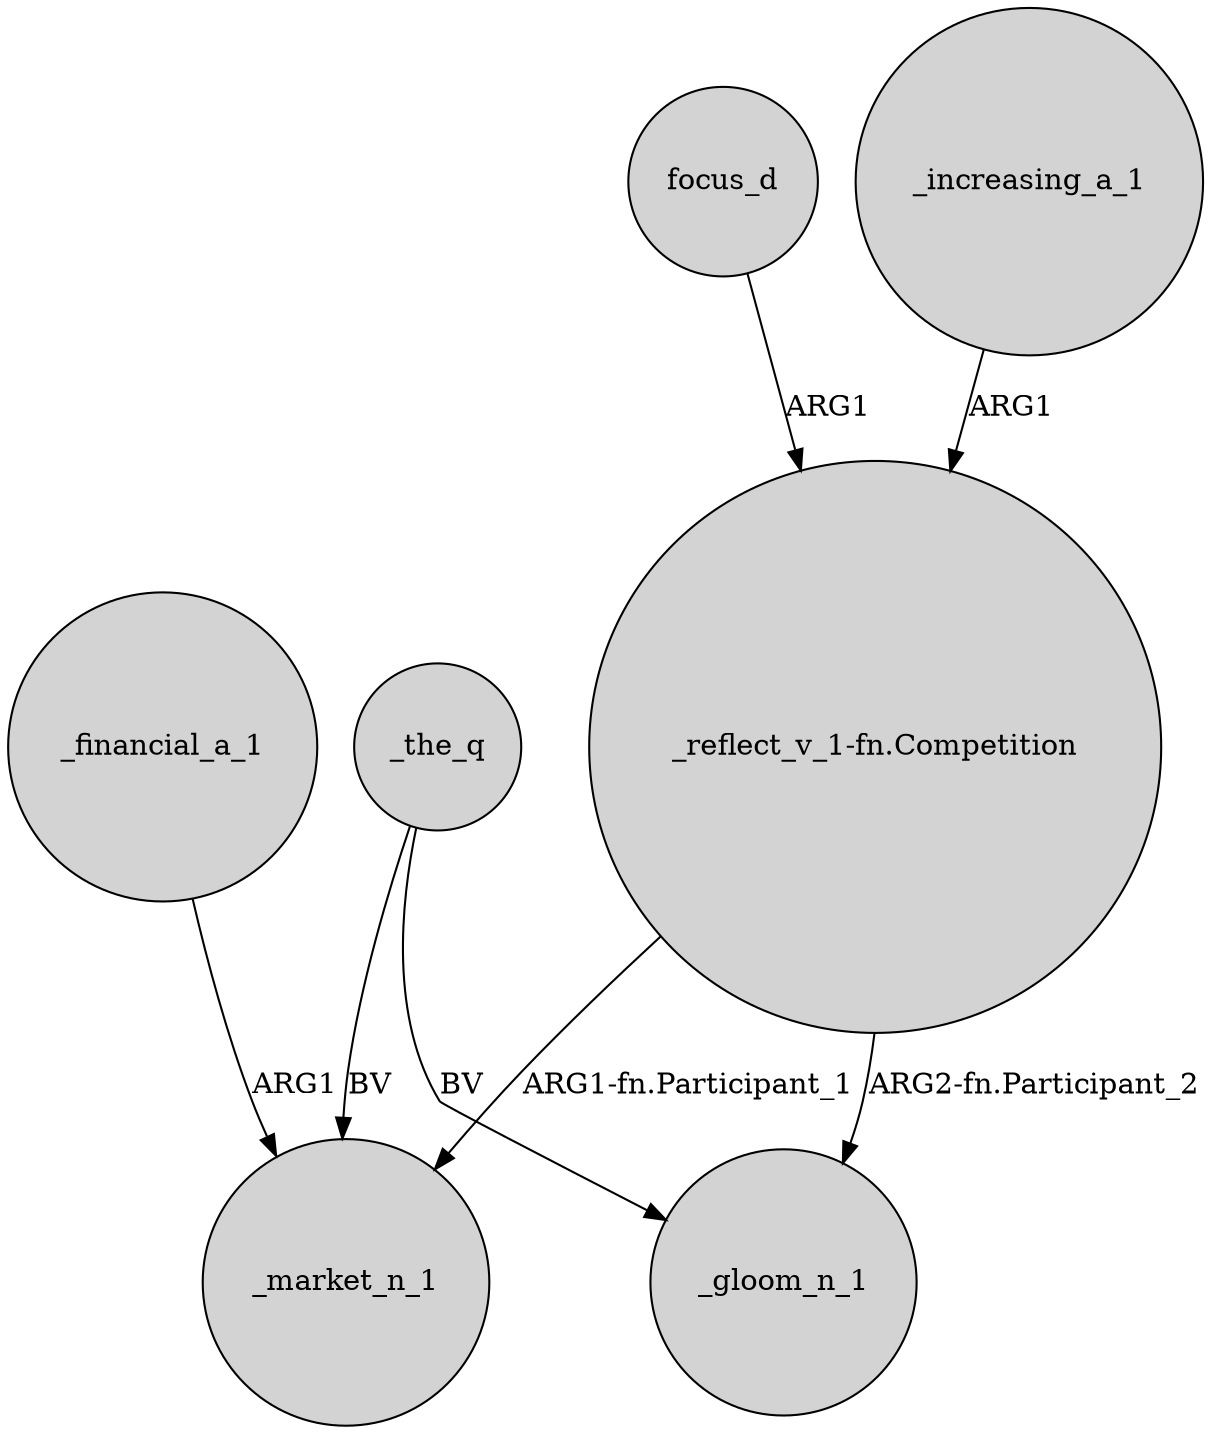 digraph {
	node [shape=circle style=filled]
	"_reflect_v_1-fn.Competition" -> _gloom_n_1 [label="ARG2-fn.Participant_2"]
	"_reflect_v_1-fn.Competition" -> _market_n_1 [label="ARG1-fn.Participant_1"]
	focus_d -> "_reflect_v_1-fn.Competition" [label=ARG1]
	_the_q -> _market_n_1 [label=BV]
	_financial_a_1 -> _market_n_1 [label=ARG1]
	_the_q -> _gloom_n_1 [label=BV]
	_increasing_a_1 -> "_reflect_v_1-fn.Competition" [label=ARG1]
}
